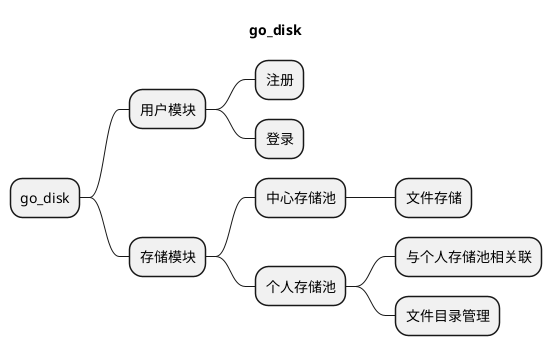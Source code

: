 @startmindmap
title go_disk
* go_disk
** 用户模块
*** 注册
*** 登录
** 存储模块
*** 中心存储池
**** 文件存储
*** 个人存储池
**** 与个人存储池相关联
**** 文件目录管理
@endmindmap
